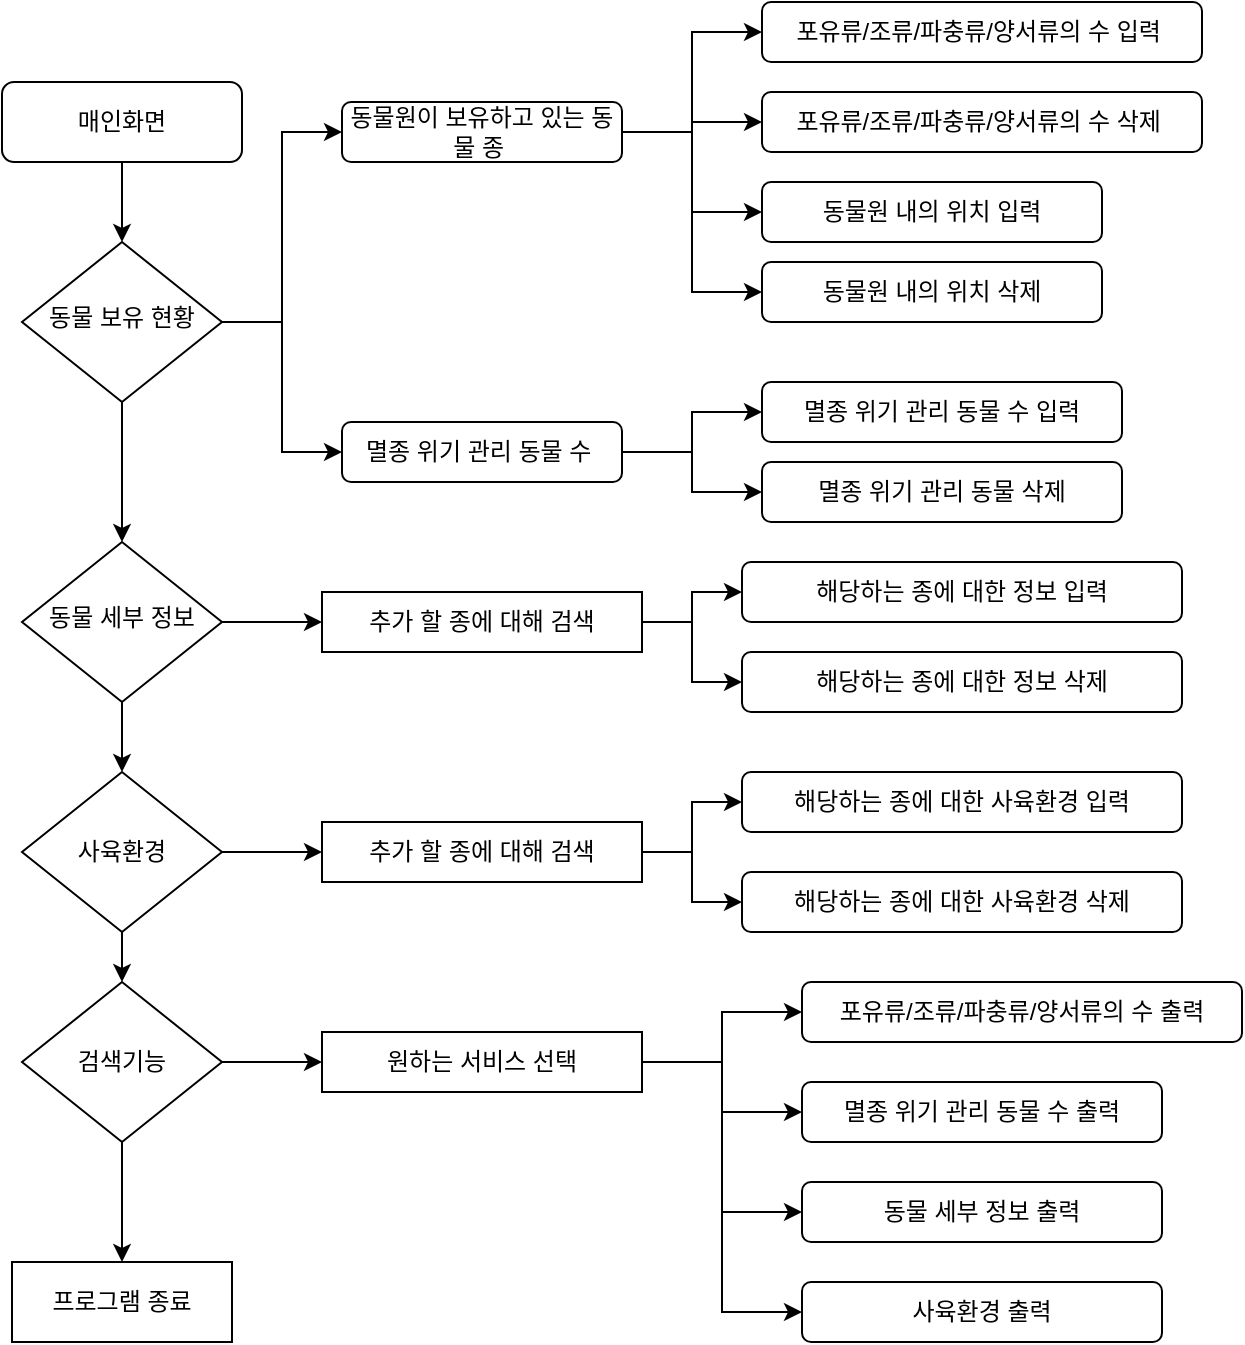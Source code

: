 <mxfile version="18.0.6" type="github">
  <diagram id="C5RBs43oDa-KdzZeNtuy" name="Page-1">
    <mxGraphModel dx="841" dy="727" grid="1" gridSize="10" guides="1" tooltips="1" connect="1" arrows="1" fold="1" page="1" pageScale="1" pageWidth="827" pageHeight="1169" math="0" shadow="0">
      <root>
        <mxCell id="WIyWlLk6GJQsqaUBKTNV-0" />
        <mxCell id="WIyWlLk6GJQsqaUBKTNV-1" parent="WIyWlLk6GJQsqaUBKTNV-0" />
        <mxCell id="0eYCjOLJQi8AJZjNb86l-2" style="edgeStyle=orthogonalEdgeStyle;rounded=0;orthogonalLoop=1;jettySize=auto;html=1;exitX=0.5;exitY=1;exitDx=0;exitDy=0;entryX=0.5;entryY=0;entryDx=0;entryDy=0;" edge="1" parent="WIyWlLk6GJQsqaUBKTNV-1" source="WIyWlLk6GJQsqaUBKTNV-3" target="WIyWlLk6GJQsqaUBKTNV-6">
          <mxGeometry relative="1" as="geometry" />
        </mxCell>
        <mxCell id="WIyWlLk6GJQsqaUBKTNV-3" value="매인화면" style="rounded=1;whiteSpace=wrap;html=1;fontSize=12;glass=0;strokeWidth=1;shadow=0;" parent="WIyWlLk6GJQsqaUBKTNV-1" vertex="1">
          <mxGeometry x="160" y="80" width="120" height="40" as="geometry" />
        </mxCell>
        <mxCell id="0eYCjOLJQi8AJZjNb86l-1" style="edgeStyle=orthogonalEdgeStyle;rounded=0;orthogonalLoop=1;jettySize=auto;html=1;exitX=0.5;exitY=1;exitDx=0;exitDy=0;entryX=0.5;entryY=0;entryDx=0;entryDy=0;" edge="1" parent="WIyWlLk6GJQsqaUBKTNV-1" source="WIyWlLk6GJQsqaUBKTNV-6" target="WIyWlLk6GJQsqaUBKTNV-10">
          <mxGeometry relative="1" as="geometry" />
        </mxCell>
        <mxCell id="0eYCjOLJQi8AJZjNb86l-14" style="edgeStyle=orthogonalEdgeStyle;rounded=0;orthogonalLoop=1;jettySize=auto;html=1;exitX=1;exitY=0.5;exitDx=0;exitDy=0;entryX=0;entryY=0.5;entryDx=0;entryDy=0;" edge="1" parent="WIyWlLk6GJQsqaUBKTNV-1" source="WIyWlLk6GJQsqaUBKTNV-6" target="0eYCjOLJQi8AJZjNb86l-8">
          <mxGeometry relative="1" as="geometry" />
        </mxCell>
        <mxCell id="0eYCjOLJQi8AJZjNb86l-15" style="edgeStyle=orthogonalEdgeStyle;rounded=0;orthogonalLoop=1;jettySize=auto;html=1;exitX=1;exitY=0.5;exitDx=0;exitDy=0;entryX=0;entryY=0.5;entryDx=0;entryDy=0;" edge="1" parent="WIyWlLk6GJQsqaUBKTNV-1" source="WIyWlLk6GJQsqaUBKTNV-6" target="0eYCjOLJQi8AJZjNb86l-10">
          <mxGeometry relative="1" as="geometry" />
        </mxCell>
        <mxCell id="WIyWlLk6GJQsqaUBKTNV-6" value="동물 보유 현황" style="rhombus;whiteSpace=wrap;html=1;shadow=0;fontFamily=Helvetica;fontSize=12;align=center;strokeWidth=1;spacing=6;spacingTop=-4;" parent="WIyWlLk6GJQsqaUBKTNV-1" vertex="1">
          <mxGeometry x="170" y="160" width="100" height="80" as="geometry" />
        </mxCell>
        <mxCell id="0eYCjOLJQi8AJZjNb86l-0" style="edgeStyle=orthogonalEdgeStyle;rounded=0;orthogonalLoop=1;jettySize=auto;html=1;exitX=0.5;exitY=1;exitDx=0;exitDy=0;" edge="1" parent="WIyWlLk6GJQsqaUBKTNV-1" source="WIyWlLk6GJQsqaUBKTNV-10" target="0eYCjOLJQi8AJZjNb86l-3">
          <mxGeometry relative="1" as="geometry">
            <mxPoint x="220" y="420" as="targetPoint" />
          </mxGeometry>
        </mxCell>
        <mxCell id="0eYCjOLJQi8AJZjNb86l-26" style="edgeStyle=orthogonalEdgeStyle;rounded=0;orthogonalLoop=1;jettySize=auto;html=1;exitX=1;exitY=0.5;exitDx=0;exitDy=0;entryX=0;entryY=0.5;entryDx=0;entryDy=0;" edge="1" parent="WIyWlLk6GJQsqaUBKTNV-1" source="WIyWlLk6GJQsqaUBKTNV-10" target="0eYCjOLJQi8AJZjNb86l-22">
          <mxGeometry relative="1" as="geometry" />
        </mxCell>
        <mxCell id="WIyWlLk6GJQsqaUBKTNV-10" value="동물 세부 정보" style="rhombus;whiteSpace=wrap;html=1;shadow=0;fontFamily=Helvetica;fontSize=12;align=center;strokeWidth=1;spacing=6;spacingTop=-4;" parent="WIyWlLk6GJQsqaUBKTNV-1" vertex="1">
          <mxGeometry x="170" y="310" width="100" height="80" as="geometry" />
        </mxCell>
        <mxCell id="0eYCjOLJQi8AJZjNb86l-5" style="edgeStyle=orthogonalEdgeStyle;rounded=0;orthogonalLoop=1;jettySize=auto;html=1;exitX=0.5;exitY=1;exitDx=0;exitDy=0;entryX=0.5;entryY=0;entryDx=0;entryDy=0;" edge="1" parent="WIyWlLk6GJQsqaUBKTNV-1" source="0eYCjOLJQi8AJZjNb86l-3" target="0eYCjOLJQi8AJZjNb86l-4">
          <mxGeometry relative="1" as="geometry" />
        </mxCell>
        <mxCell id="0eYCjOLJQi8AJZjNb86l-27" style="edgeStyle=orthogonalEdgeStyle;rounded=0;orthogonalLoop=1;jettySize=auto;html=1;exitX=1;exitY=0.5;exitDx=0;exitDy=0;entryX=0;entryY=0.5;entryDx=0;entryDy=0;" edge="1" parent="WIyWlLk6GJQsqaUBKTNV-1" source="0eYCjOLJQi8AJZjNb86l-3" target="0eYCjOLJQi8AJZjNb86l-23">
          <mxGeometry relative="1" as="geometry" />
        </mxCell>
        <mxCell id="0eYCjOLJQi8AJZjNb86l-3" value="사육환경" style="rhombus;whiteSpace=wrap;html=1;" vertex="1" parent="WIyWlLk6GJQsqaUBKTNV-1">
          <mxGeometry x="170" y="425" width="100" height="80" as="geometry" />
        </mxCell>
        <mxCell id="0eYCjOLJQi8AJZjNb86l-7" style="edgeStyle=orthogonalEdgeStyle;rounded=0;orthogonalLoop=1;jettySize=auto;html=1;exitX=0.5;exitY=1;exitDx=0;exitDy=0;entryX=0.5;entryY=0;entryDx=0;entryDy=0;" edge="1" parent="WIyWlLk6GJQsqaUBKTNV-1" source="0eYCjOLJQi8AJZjNb86l-4" target="0eYCjOLJQi8AJZjNb86l-6">
          <mxGeometry relative="1" as="geometry" />
        </mxCell>
        <mxCell id="0eYCjOLJQi8AJZjNb86l-38" style="edgeStyle=orthogonalEdgeStyle;rounded=0;orthogonalLoop=1;jettySize=auto;html=1;exitX=1;exitY=0.5;exitDx=0;exitDy=0;entryX=0;entryY=0.5;entryDx=0;entryDy=0;" edge="1" parent="WIyWlLk6GJQsqaUBKTNV-1" source="0eYCjOLJQi8AJZjNb86l-4" target="0eYCjOLJQi8AJZjNb86l-24">
          <mxGeometry relative="1" as="geometry" />
        </mxCell>
        <mxCell id="0eYCjOLJQi8AJZjNb86l-4" value="검색기능" style="rhombus;whiteSpace=wrap;html=1;" vertex="1" parent="WIyWlLk6GJQsqaUBKTNV-1">
          <mxGeometry x="170" y="530" width="100" height="80" as="geometry" />
        </mxCell>
        <mxCell id="0eYCjOLJQi8AJZjNb86l-6" value="프로그램 종료" style="rounded=0;whiteSpace=wrap;html=1;" vertex="1" parent="WIyWlLk6GJQsqaUBKTNV-1">
          <mxGeometry x="165" y="670" width="110" height="40" as="geometry" />
        </mxCell>
        <mxCell id="0eYCjOLJQi8AJZjNb86l-17" style="edgeStyle=orthogonalEdgeStyle;rounded=0;orthogonalLoop=1;jettySize=auto;html=1;exitX=1;exitY=0.5;exitDx=0;exitDy=0;entryX=0;entryY=0.5;entryDx=0;entryDy=0;" edge="1" parent="WIyWlLk6GJQsqaUBKTNV-1" source="0eYCjOLJQi8AJZjNb86l-8" target="0eYCjOLJQi8AJZjNb86l-9">
          <mxGeometry relative="1" as="geometry" />
        </mxCell>
        <mxCell id="0eYCjOLJQi8AJZjNb86l-18" style="edgeStyle=orthogonalEdgeStyle;rounded=0;orthogonalLoop=1;jettySize=auto;html=1;exitX=1;exitY=0.5;exitDx=0;exitDy=0;entryX=0;entryY=0.5;entryDx=0;entryDy=0;" edge="1" parent="WIyWlLk6GJQsqaUBKTNV-1" source="0eYCjOLJQi8AJZjNb86l-8" target="0eYCjOLJQi8AJZjNb86l-12">
          <mxGeometry relative="1" as="geometry">
            <mxPoint x="520" y="220" as="targetPoint" />
          </mxGeometry>
        </mxCell>
        <mxCell id="0eYCjOLJQi8AJZjNb86l-52" style="edgeStyle=orthogonalEdgeStyle;rounded=0;orthogonalLoop=1;jettySize=auto;html=1;exitX=1;exitY=0.5;exitDx=0;exitDy=0;entryX=0;entryY=0.5;entryDx=0;entryDy=0;" edge="1" parent="WIyWlLk6GJQsqaUBKTNV-1" source="0eYCjOLJQi8AJZjNb86l-8" target="0eYCjOLJQi8AJZjNb86l-49">
          <mxGeometry relative="1" as="geometry" />
        </mxCell>
        <mxCell id="0eYCjOLJQi8AJZjNb86l-53" style="edgeStyle=orthogonalEdgeStyle;rounded=0;orthogonalLoop=1;jettySize=auto;html=1;exitX=1;exitY=0.5;exitDx=0;exitDy=0;entryX=0;entryY=0.5;entryDx=0;entryDy=0;" edge="1" parent="WIyWlLk6GJQsqaUBKTNV-1" source="0eYCjOLJQi8AJZjNb86l-8" target="0eYCjOLJQi8AJZjNb86l-51">
          <mxGeometry relative="1" as="geometry" />
        </mxCell>
        <mxCell id="0eYCjOLJQi8AJZjNb86l-8" value="동물원이 보유하고 있는 동물 종&amp;nbsp;" style="rounded=1;whiteSpace=wrap;html=1;" vertex="1" parent="WIyWlLk6GJQsqaUBKTNV-1">
          <mxGeometry x="330" y="90" width="140" height="30" as="geometry" />
        </mxCell>
        <mxCell id="0eYCjOLJQi8AJZjNb86l-9" value="포유류/조류/파충류/양서류의 수 입력&amp;nbsp;" style="rounded=1;whiteSpace=wrap;html=1;" vertex="1" parent="WIyWlLk6GJQsqaUBKTNV-1">
          <mxGeometry x="540" y="40" width="220" height="30" as="geometry" />
        </mxCell>
        <mxCell id="0eYCjOLJQi8AJZjNb86l-20" style="edgeStyle=orthogonalEdgeStyle;rounded=0;orthogonalLoop=1;jettySize=auto;html=1;exitX=1;exitY=0.5;exitDx=0;exitDy=0;entryX=0;entryY=0.5;entryDx=0;entryDy=0;" edge="1" parent="WIyWlLk6GJQsqaUBKTNV-1" source="0eYCjOLJQi8AJZjNb86l-10" target="0eYCjOLJQi8AJZjNb86l-11">
          <mxGeometry relative="1" as="geometry" />
        </mxCell>
        <mxCell id="0eYCjOLJQi8AJZjNb86l-21" style="edgeStyle=orthogonalEdgeStyle;rounded=0;orthogonalLoop=1;jettySize=auto;html=1;exitX=1;exitY=0.5;exitDx=0;exitDy=0;entryX=0;entryY=0.5;entryDx=0;entryDy=0;" edge="1" parent="WIyWlLk6GJQsqaUBKTNV-1" source="0eYCjOLJQi8AJZjNb86l-10" target="0eYCjOLJQi8AJZjNb86l-19">
          <mxGeometry relative="1" as="geometry" />
        </mxCell>
        <mxCell id="0eYCjOLJQi8AJZjNb86l-10" value="멸종 위기 관리 동물 수&amp;nbsp;" style="rounded=1;whiteSpace=wrap;html=1;" vertex="1" parent="WIyWlLk6GJQsqaUBKTNV-1">
          <mxGeometry x="330" y="250" width="140" height="30" as="geometry" />
        </mxCell>
        <mxCell id="0eYCjOLJQi8AJZjNb86l-11" value="멸종 위기 관리 동물 수 입력" style="rounded=1;whiteSpace=wrap;html=1;" vertex="1" parent="WIyWlLk6GJQsqaUBKTNV-1">
          <mxGeometry x="540" y="230" width="180" height="30" as="geometry" />
        </mxCell>
        <mxCell id="0eYCjOLJQi8AJZjNb86l-12" value="&lt;span style=&quot;&quot;&gt;포유류/조류/파충류/양서류의 수 삭제&amp;nbsp;&lt;/span&gt;" style="rounded=1;whiteSpace=wrap;html=1;" vertex="1" parent="WIyWlLk6GJQsqaUBKTNV-1">
          <mxGeometry x="540" y="85" width="220" height="30" as="geometry" />
        </mxCell>
        <mxCell id="0eYCjOLJQi8AJZjNb86l-19" value="멸종 위기 관리 동물 삭제" style="rounded=1;whiteSpace=wrap;html=1;" vertex="1" parent="WIyWlLk6GJQsqaUBKTNV-1">
          <mxGeometry x="540" y="270" width="180" height="30" as="geometry" />
        </mxCell>
        <mxCell id="0eYCjOLJQi8AJZjNb86l-32" style="edgeStyle=orthogonalEdgeStyle;rounded=0;orthogonalLoop=1;jettySize=auto;html=1;exitX=1;exitY=0.5;exitDx=0;exitDy=0;entryX=0;entryY=0.5;entryDx=0;entryDy=0;" edge="1" parent="WIyWlLk6GJQsqaUBKTNV-1" source="0eYCjOLJQi8AJZjNb86l-22" target="0eYCjOLJQi8AJZjNb86l-28">
          <mxGeometry relative="1" as="geometry" />
        </mxCell>
        <mxCell id="0eYCjOLJQi8AJZjNb86l-33" style="edgeStyle=orthogonalEdgeStyle;rounded=0;orthogonalLoop=1;jettySize=auto;html=1;exitX=1;exitY=0.5;exitDx=0;exitDy=0;" edge="1" parent="WIyWlLk6GJQsqaUBKTNV-1" source="0eYCjOLJQi8AJZjNb86l-22" target="0eYCjOLJQi8AJZjNb86l-31">
          <mxGeometry relative="1" as="geometry" />
        </mxCell>
        <mxCell id="0eYCjOLJQi8AJZjNb86l-22" value="추가 할 종에 대해 검색" style="rounded=0;whiteSpace=wrap;html=1;" vertex="1" parent="WIyWlLk6GJQsqaUBKTNV-1">
          <mxGeometry x="320" y="335" width="160" height="30" as="geometry" />
        </mxCell>
        <mxCell id="0eYCjOLJQi8AJZjNb86l-35" style="edgeStyle=orthogonalEdgeStyle;rounded=0;orthogonalLoop=1;jettySize=auto;html=1;exitX=1;exitY=0.5;exitDx=0;exitDy=0;entryX=0;entryY=0.5;entryDx=0;entryDy=0;" edge="1" parent="WIyWlLk6GJQsqaUBKTNV-1" source="0eYCjOLJQi8AJZjNb86l-23" target="0eYCjOLJQi8AJZjNb86l-34">
          <mxGeometry relative="1" as="geometry" />
        </mxCell>
        <mxCell id="0eYCjOLJQi8AJZjNb86l-37" style="edgeStyle=orthogonalEdgeStyle;rounded=0;orthogonalLoop=1;jettySize=auto;html=1;exitX=1;exitY=0.5;exitDx=0;exitDy=0;entryX=0;entryY=0.5;entryDx=0;entryDy=0;" edge="1" parent="WIyWlLk6GJQsqaUBKTNV-1" source="0eYCjOLJQi8AJZjNb86l-23" target="0eYCjOLJQi8AJZjNb86l-36">
          <mxGeometry relative="1" as="geometry" />
        </mxCell>
        <mxCell id="0eYCjOLJQi8AJZjNb86l-23" value="추가 할 종에 대해 검색" style="rounded=0;whiteSpace=wrap;html=1;" vertex="1" parent="WIyWlLk6GJQsqaUBKTNV-1">
          <mxGeometry x="320" y="450" width="160" height="30" as="geometry" />
        </mxCell>
        <mxCell id="0eYCjOLJQi8AJZjNb86l-43" style="edgeStyle=orthogonalEdgeStyle;rounded=0;orthogonalLoop=1;jettySize=auto;html=1;exitX=1;exitY=0.5;exitDx=0;exitDy=0;entryX=0;entryY=0.5;entryDx=0;entryDy=0;" edge="1" parent="WIyWlLk6GJQsqaUBKTNV-1" source="0eYCjOLJQi8AJZjNb86l-24" target="0eYCjOLJQi8AJZjNb86l-39">
          <mxGeometry relative="1" as="geometry" />
        </mxCell>
        <mxCell id="0eYCjOLJQi8AJZjNb86l-44" style="edgeStyle=orthogonalEdgeStyle;rounded=0;orthogonalLoop=1;jettySize=auto;html=1;exitX=1;exitY=0.5;exitDx=0;exitDy=0;entryX=0;entryY=0.5;entryDx=0;entryDy=0;" edge="1" parent="WIyWlLk6GJQsqaUBKTNV-1" source="0eYCjOLJQi8AJZjNb86l-24" target="0eYCjOLJQi8AJZjNb86l-40">
          <mxGeometry relative="1" as="geometry" />
        </mxCell>
        <mxCell id="0eYCjOLJQi8AJZjNb86l-45" style="edgeStyle=orthogonalEdgeStyle;rounded=0;orthogonalLoop=1;jettySize=auto;html=1;exitX=1;exitY=0.5;exitDx=0;exitDy=0;entryX=0;entryY=0.5;entryDx=0;entryDy=0;" edge="1" parent="WIyWlLk6GJQsqaUBKTNV-1" source="0eYCjOLJQi8AJZjNb86l-24" target="0eYCjOLJQi8AJZjNb86l-41">
          <mxGeometry relative="1" as="geometry" />
        </mxCell>
        <mxCell id="0eYCjOLJQi8AJZjNb86l-46" style="edgeStyle=orthogonalEdgeStyle;rounded=0;orthogonalLoop=1;jettySize=auto;html=1;exitX=1;exitY=0.5;exitDx=0;exitDy=0;entryX=0;entryY=0.5;entryDx=0;entryDy=0;" edge="1" parent="WIyWlLk6GJQsqaUBKTNV-1" source="0eYCjOLJQi8AJZjNb86l-24" target="0eYCjOLJQi8AJZjNb86l-42">
          <mxGeometry relative="1" as="geometry" />
        </mxCell>
        <mxCell id="0eYCjOLJQi8AJZjNb86l-24" value="원하는 서비스 선택" style="rounded=0;whiteSpace=wrap;html=1;" vertex="1" parent="WIyWlLk6GJQsqaUBKTNV-1">
          <mxGeometry x="320" y="555" width="160" height="30" as="geometry" />
        </mxCell>
        <mxCell id="0eYCjOLJQi8AJZjNb86l-28" value="해당하는 종에 대한 정보 입력" style="rounded=1;whiteSpace=wrap;html=1;" vertex="1" parent="WIyWlLk6GJQsqaUBKTNV-1">
          <mxGeometry x="530" y="320" width="220" height="30" as="geometry" />
        </mxCell>
        <mxCell id="0eYCjOLJQi8AJZjNb86l-31" value="해당하는 종에 대한 정보 삭제" style="rounded=1;whiteSpace=wrap;html=1;" vertex="1" parent="WIyWlLk6GJQsqaUBKTNV-1">
          <mxGeometry x="530" y="365" width="220" height="30" as="geometry" />
        </mxCell>
        <mxCell id="0eYCjOLJQi8AJZjNb86l-34" value="해당하는 종에 대한 사육환경 입력" style="rounded=1;whiteSpace=wrap;html=1;" vertex="1" parent="WIyWlLk6GJQsqaUBKTNV-1">
          <mxGeometry x="530" y="425" width="220" height="30" as="geometry" />
        </mxCell>
        <mxCell id="0eYCjOLJQi8AJZjNb86l-36" value="해당하는 종에 대한 사육환경 삭제" style="rounded=1;whiteSpace=wrap;html=1;" vertex="1" parent="WIyWlLk6GJQsqaUBKTNV-1">
          <mxGeometry x="530" y="475" width="220" height="30" as="geometry" />
        </mxCell>
        <mxCell id="0eYCjOLJQi8AJZjNb86l-39" value="포유류/조류/파충류/양서류의 수 출력" style="rounded=1;whiteSpace=wrap;html=1;" vertex="1" parent="WIyWlLk6GJQsqaUBKTNV-1">
          <mxGeometry x="560" y="530" width="220" height="30" as="geometry" />
        </mxCell>
        <mxCell id="0eYCjOLJQi8AJZjNb86l-40" value="멸종 위기 관리 동물 수 출력" style="rounded=1;whiteSpace=wrap;html=1;" vertex="1" parent="WIyWlLk6GJQsqaUBKTNV-1">
          <mxGeometry x="560" y="580" width="180" height="30" as="geometry" />
        </mxCell>
        <mxCell id="0eYCjOLJQi8AJZjNb86l-41" value="동물 세부 정보 출력" style="rounded=1;whiteSpace=wrap;html=1;" vertex="1" parent="WIyWlLk6GJQsqaUBKTNV-1">
          <mxGeometry x="560" y="630" width="180" height="30" as="geometry" />
        </mxCell>
        <mxCell id="0eYCjOLJQi8AJZjNb86l-42" value="사육환경 출력" style="rounded=1;whiteSpace=wrap;html=1;" vertex="1" parent="WIyWlLk6GJQsqaUBKTNV-1">
          <mxGeometry x="560" y="680" width="180" height="30" as="geometry" />
        </mxCell>
        <mxCell id="0eYCjOLJQi8AJZjNb86l-47" style="edgeStyle=orthogonalEdgeStyle;rounded=0;orthogonalLoop=1;jettySize=auto;html=1;exitX=0.5;exitY=1;exitDx=0;exitDy=0;" edge="1" parent="WIyWlLk6GJQsqaUBKTNV-1" source="0eYCjOLJQi8AJZjNb86l-41" target="0eYCjOLJQi8AJZjNb86l-41">
          <mxGeometry relative="1" as="geometry" />
        </mxCell>
        <mxCell id="0eYCjOLJQi8AJZjNb86l-49" value="동물원 내의 위치 입력" style="rounded=1;whiteSpace=wrap;html=1;" vertex="1" parent="WIyWlLk6GJQsqaUBKTNV-1">
          <mxGeometry x="540" y="130" width="170" height="30" as="geometry" />
        </mxCell>
        <mxCell id="0eYCjOLJQi8AJZjNb86l-51" value="동물원 내의 위치 삭제" style="rounded=1;whiteSpace=wrap;html=1;" vertex="1" parent="WIyWlLk6GJQsqaUBKTNV-1">
          <mxGeometry x="540" y="170" width="170" height="30" as="geometry" />
        </mxCell>
      </root>
    </mxGraphModel>
  </diagram>
</mxfile>
